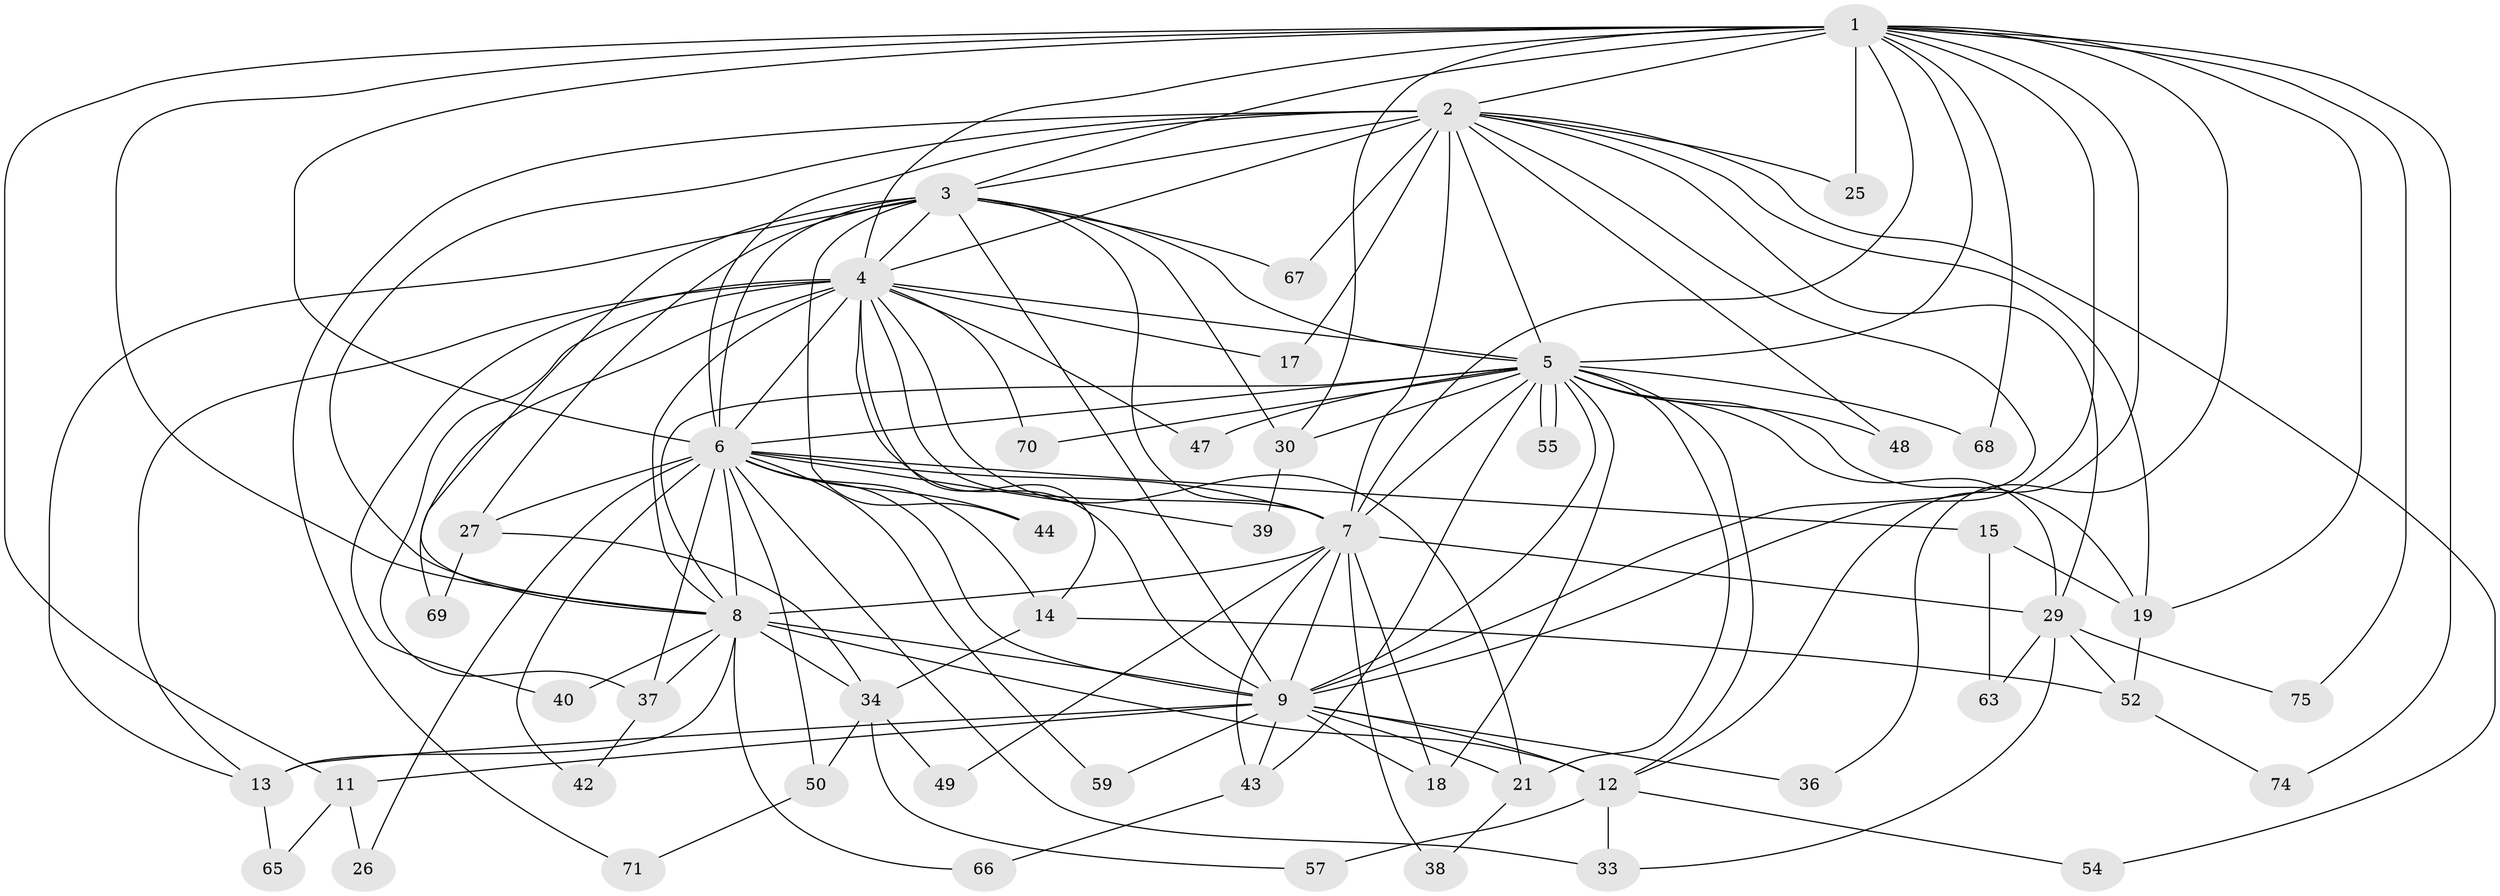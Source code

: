 // Generated by graph-tools (version 1.1) at 2025/51/02/27/25 19:51:47]
// undirected, 52 vertices, 136 edges
graph export_dot {
graph [start="1"]
  node [color=gray90,style=filled];
  1 [super="+24"];
  2 [super="+16"];
  3 [super="+46"];
  4 [super="+73"];
  5 [super="+56"];
  6 [super="+10"];
  7 [super="+35"];
  8 [super="+58"];
  9 [super="+45"];
  11;
  12 [super="+28"];
  13 [super="+41"];
  14;
  15 [super="+23"];
  17;
  18 [super="+20"];
  19 [super="+31"];
  21 [super="+22"];
  25;
  26;
  27;
  29 [super="+32"];
  30 [super="+60"];
  33 [super="+62"];
  34 [super="+51"];
  36;
  37 [super="+53"];
  38;
  39;
  40;
  42;
  43 [super="+61"];
  44;
  47;
  48;
  49;
  50 [super="+64"];
  52 [super="+72"];
  54;
  55;
  57;
  59;
  63;
  65;
  66;
  67;
  68;
  69;
  70;
  71;
  74;
  75;
  1 -- 2 [weight=2];
  1 -- 3;
  1 -- 4;
  1 -- 5;
  1 -- 6 [weight=2];
  1 -- 7;
  1 -- 8;
  1 -- 9;
  1 -- 11;
  1 -- 12;
  1 -- 19;
  1 -- 25;
  1 -- 30;
  1 -- 36;
  1 -- 68;
  1 -- 74;
  1 -- 75;
  2 -- 3;
  2 -- 4;
  2 -- 5;
  2 -- 6 [weight=3];
  2 -- 7;
  2 -- 8;
  2 -- 9;
  2 -- 25;
  2 -- 48;
  2 -- 54;
  2 -- 67;
  2 -- 71;
  2 -- 29;
  2 -- 17;
  2 -- 19;
  3 -- 4;
  3 -- 5;
  3 -- 6 [weight=2];
  3 -- 7;
  3 -- 8;
  3 -- 9;
  3 -- 13;
  3 -- 27;
  3 -- 44;
  3 -- 67;
  3 -- 30;
  4 -- 5;
  4 -- 6 [weight=2];
  4 -- 7;
  4 -- 8;
  4 -- 9;
  4 -- 14;
  4 -- 17;
  4 -- 21;
  4 -- 37;
  4 -- 40;
  4 -- 47;
  4 -- 69;
  4 -- 70;
  4 -- 13;
  5 -- 6 [weight=2];
  5 -- 7;
  5 -- 8;
  5 -- 9;
  5 -- 12;
  5 -- 18;
  5 -- 19;
  5 -- 21;
  5 -- 29 [weight=2];
  5 -- 30;
  5 -- 47;
  5 -- 48;
  5 -- 55;
  5 -- 55;
  5 -- 68;
  5 -- 70;
  5 -- 43;
  6 -- 7 [weight=2];
  6 -- 8 [weight=2];
  6 -- 9 [weight=2];
  6 -- 15 [weight=2];
  6 -- 26;
  6 -- 39;
  6 -- 59;
  6 -- 42;
  6 -- 44;
  6 -- 14;
  6 -- 50 [weight=2];
  6 -- 27;
  6 -- 37;
  6 -- 33;
  7 -- 8;
  7 -- 9;
  7 -- 29;
  7 -- 38;
  7 -- 43;
  7 -- 49;
  7 -- 18;
  8 -- 9 [weight=2];
  8 -- 34;
  8 -- 37;
  8 -- 40;
  8 -- 66;
  8 -- 13;
  8 -- 12;
  9 -- 11;
  9 -- 13;
  9 -- 18;
  9 -- 36;
  9 -- 43;
  9 -- 59;
  9 -- 12;
  9 -- 21;
  11 -- 26;
  11 -- 65;
  12 -- 33;
  12 -- 54;
  12 -- 57;
  13 -- 65;
  14 -- 34;
  14 -- 52;
  15 -- 19;
  15 -- 63;
  19 -- 52;
  21 -- 38;
  27 -- 69;
  27 -- 34;
  29 -- 33;
  29 -- 63;
  29 -- 75;
  29 -- 52;
  30 -- 39;
  34 -- 49;
  34 -- 50;
  34 -- 57;
  37 -- 42;
  43 -- 66;
  50 -- 71;
  52 -- 74;
}
